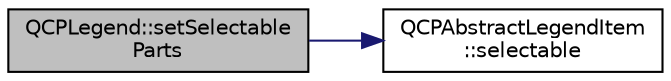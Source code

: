 digraph "QCPLegend::setSelectableParts"
{
  edge [fontname="Helvetica",fontsize="10",labelfontname="Helvetica",labelfontsize="10"];
  node [fontname="Helvetica",fontsize="10",shape=record];
  rankdir="LR";
  Node134 [label="QCPLegend::setSelectable\lParts",height=0.2,width=0.4,color="black", fillcolor="grey75", style="filled", fontcolor="black"];
  Node134 -> Node135 [color="midnightblue",fontsize="10",style="solid",fontname="Helvetica"];
  Node135 [label="QCPAbstractLegendItem\l::selectable",height=0.2,width=0.4,color="black", fillcolor="white", style="filled",URL="$d9/d2f/class_q_c_p_abstract_legend_item.html#af054a668038bcd7e35a35a07d1e79a23"];
}
